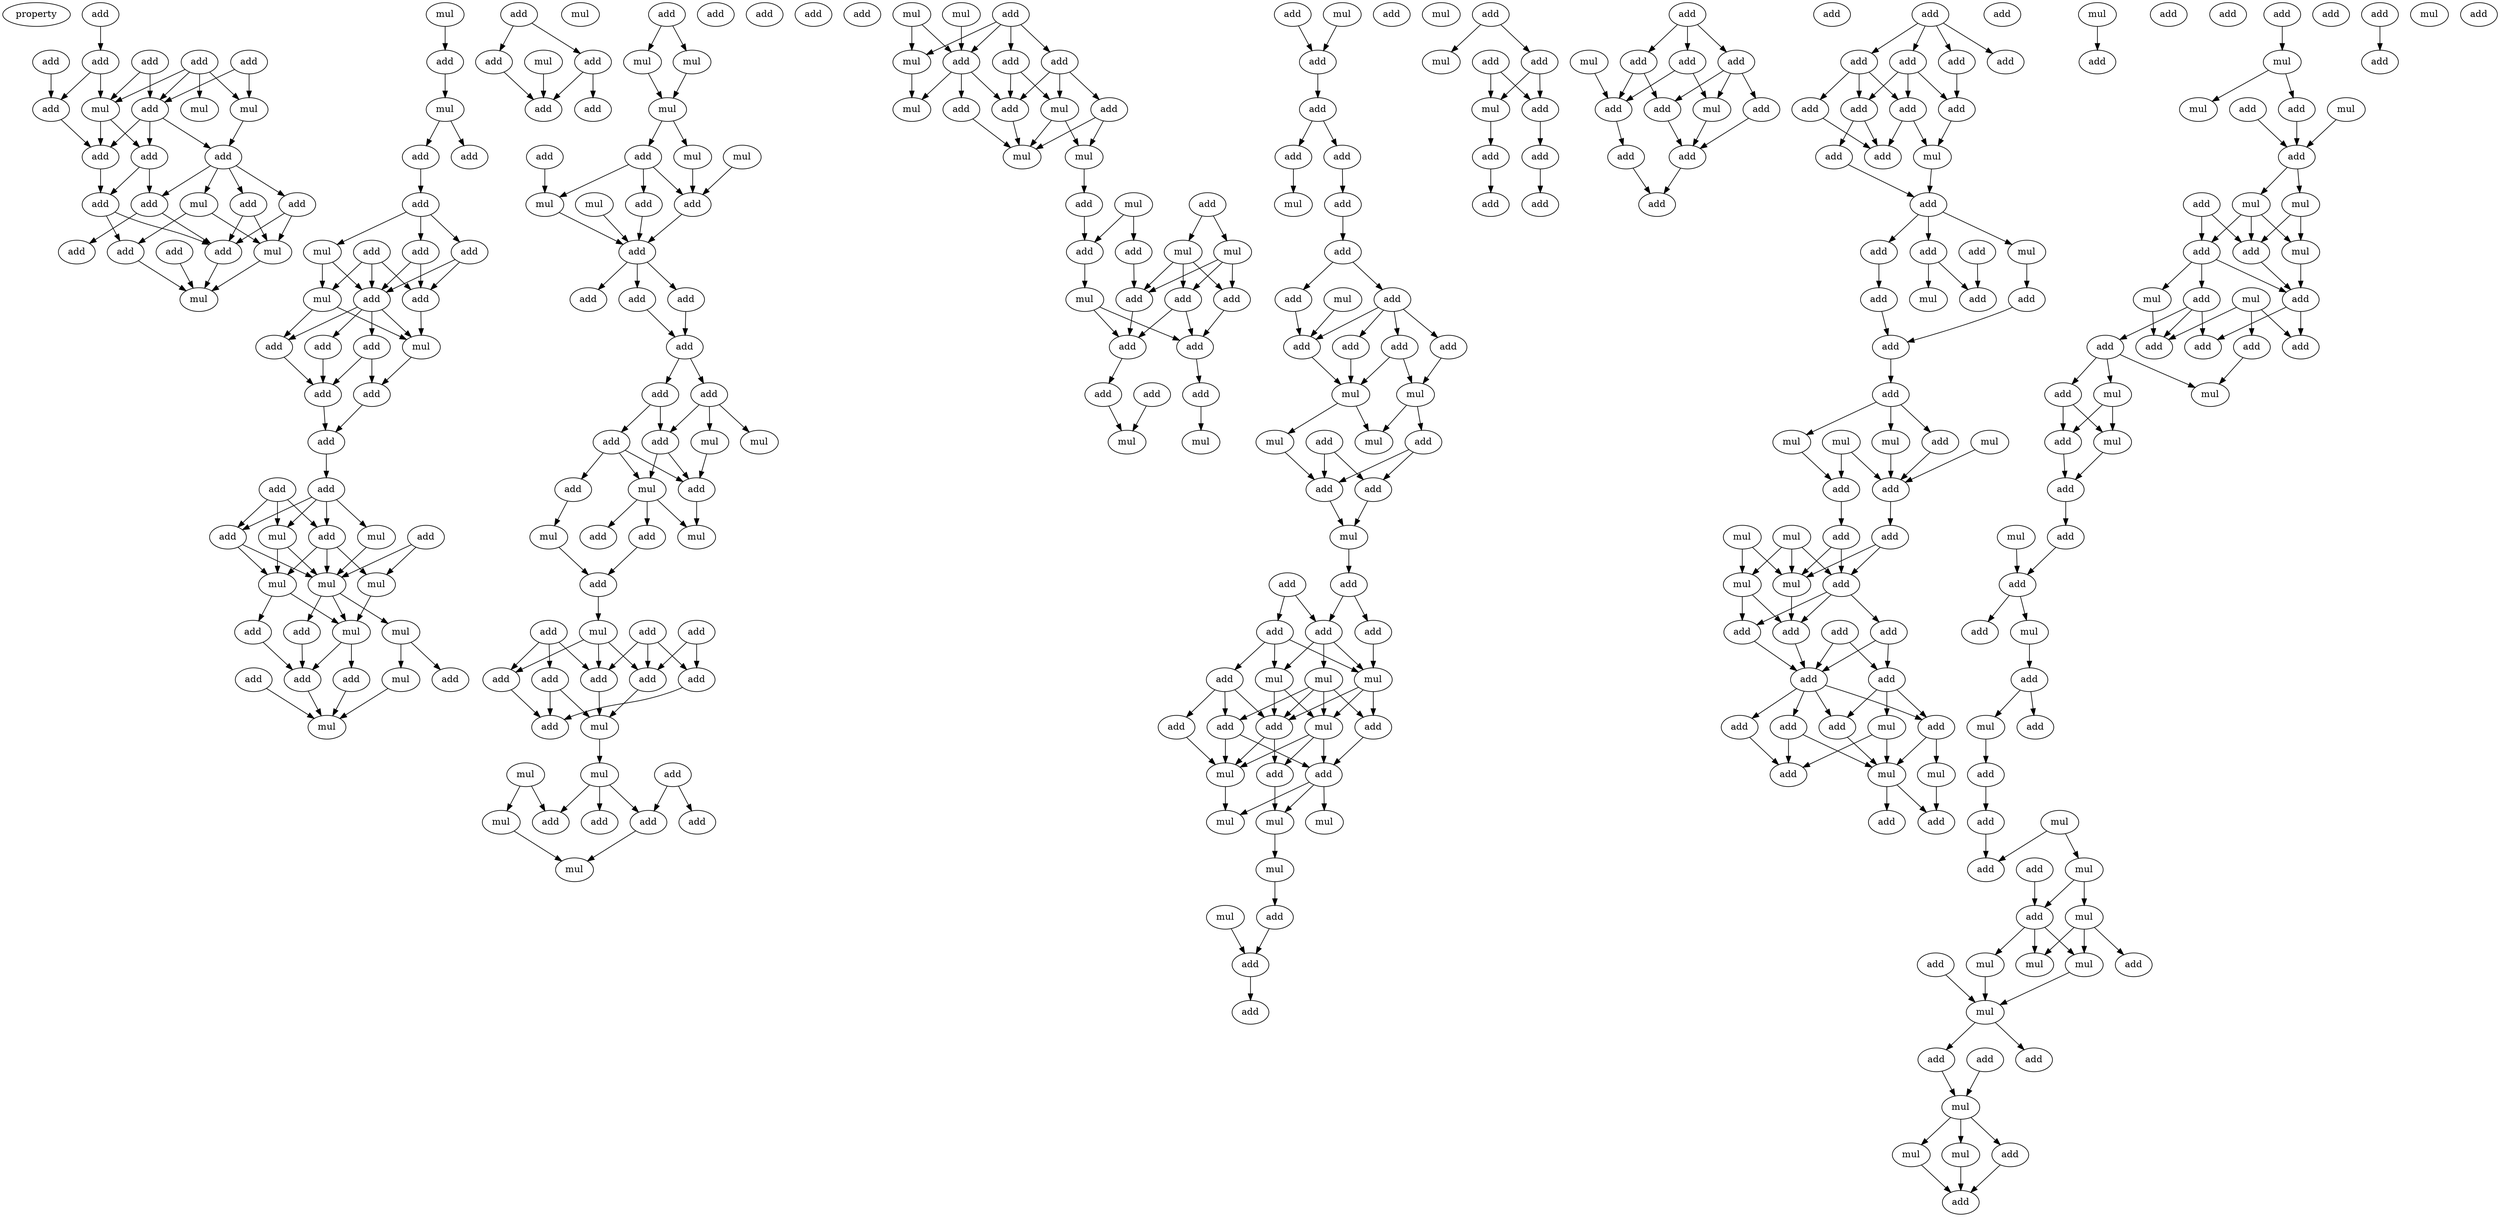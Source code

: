 digraph {
    node [fontcolor=black]
    property [mul=2,lf=1.7]
    0 [ label = add ];
    1 [ label = add ];
    2 [ label = add ];
    3 [ label = add ];
    4 [ label = add ];
    5 [ label = add ];
    6 [ label = mul ];
    7 [ label = add ];
    8 [ label = add ];
    9 [ label = mul ];
    10 [ label = mul ];
    11 [ label = add ];
    12 [ label = add ];
    13 [ label = add ];
    14 [ label = add ];
    15 [ label = mul ];
    16 [ label = add ];
    17 [ label = add ];
    18 [ label = add ];
    19 [ label = add ];
    20 [ label = add ];
    21 [ label = add ];
    22 [ label = add ];
    23 [ label = mul ];
    24 [ label = mul ];
    25 [ label = mul ];
    26 [ label = add ];
    27 [ label = mul ];
    28 [ label = add ];
    29 [ label = add ];
    30 [ label = add ];
    31 [ label = add ];
    32 [ label = add ];
    33 [ label = mul ];
    34 [ label = add ];
    35 [ label = add ];
    36 [ label = mul ];
    37 [ label = add ];
    38 [ label = mul ];
    39 [ label = add ];
    40 [ label = add ];
    41 [ label = add ];
    42 [ label = add ];
    43 [ label = add ];
    44 [ label = add ];
    45 [ label = add ];
    46 [ label = add ];
    47 [ label = add ];
    48 [ label = mul ];
    49 [ label = mul ];
    50 [ label = add ];
    51 [ label = add ];
    52 [ label = mul ];
    53 [ label = mul ];
    54 [ label = mul ];
    55 [ label = mul ];
    56 [ label = mul ];
    57 [ label = add ];
    58 [ label = add ];
    59 [ label = add ];
    60 [ label = mul ];
    61 [ label = add ];
    62 [ label = add ];
    63 [ label = add ];
    64 [ label = mul ];
    65 [ label = add ];
    66 [ label = mul ];
    67 [ label = add ];
    68 [ label = mul ];
    69 [ label = add ];
    70 [ label = add ];
    71 [ label = add ];
    72 [ label = add ];
    73 [ label = mul ];
    74 [ label = mul ];
    75 [ label = mul ];
    76 [ label = add ];
    77 [ label = mul ];
    78 [ label = add ];
    79 [ label = add ];
    80 [ label = mul ];
    81 [ label = add ];
    82 [ label = mul ];
    83 [ label = mul ];
    84 [ label = add ];
    85 [ label = add ];
    86 [ label = add ];
    87 [ label = add ];
    88 [ label = add ];
    89 [ label = add ];
    90 [ label = add ];
    91 [ label = add ];
    92 [ label = add ];
    93 [ label = mul ];
    94 [ label = add ];
    95 [ label = mul ];
    96 [ label = add ];
    97 [ label = mul ];
    98 [ label = add ];
    99 [ label = add ];
    100 [ label = add ];
    101 [ label = mul ];
    102 [ label = add ];
    103 [ label = mul ];
    104 [ label = add ];
    105 [ label = add ];
    106 [ label = add ];
    107 [ label = mul ];
    108 [ label = add ];
    109 [ label = add ];
    110 [ label = add ];
    111 [ label = add ];
    112 [ label = add ];
    113 [ label = add ];
    114 [ label = add ];
    115 [ label = add ];
    116 [ label = add ];
    117 [ label = mul ];
    118 [ label = mul ];
    119 [ label = mul ];
    120 [ label = add ];
    121 [ label = add ];
    122 [ label = add ];
    123 [ label = mul ];
    124 [ label = add ];
    125 [ label = add ];
    126 [ label = mul ];
    127 [ label = mul ];
    128 [ label = mul ];
    129 [ label = add ];
    130 [ label = add ];
    131 [ label = add ];
    132 [ label = add ];
    133 [ label = mul ];
    134 [ label = mul ];
    135 [ label = mul ];
    136 [ label = add ];
    137 [ label = add ];
    138 [ label = add ];
    139 [ label = mul ];
    140 [ label = mul ];
    141 [ label = mul ];
    142 [ label = add ];
    143 [ label = add ];
    144 [ label = add ];
    145 [ label = add ];
    146 [ label = mul ];
    147 [ label = mul ];
    148 [ label = add ];
    149 [ label = mul ];
    150 [ label = add ];
    151 [ label = add ];
    152 [ label = add ];
    153 [ label = add ];
    154 [ label = add ];
    155 [ label = add ];
    156 [ label = add ];
    157 [ label = mul ];
    158 [ label = mul ];
    159 [ label = add ];
    160 [ label = mul ];
    161 [ label = add ];
    162 [ label = add ];
    163 [ label = add ];
    164 [ label = add ];
    165 [ label = mul ];
    166 [ label = add ];
    167 [ label = add ];
    168 [ label = add ];
    169 [ label = add ];
    170 [ label = add ];
    171 [ label = mul ];
    172 [ label = add ];
    173 [ label = add ];
    174 [ label = add ];
    175 [ label = add ];
    176 [ label = mul ];
    177 [ label = mul ];
    178 [ label = mul ];
    179 [ label = mul ];
    180 [ label = add ];
    181 [ label = mul ];
    182 [ label = add ];
    183 [ label = add ];
    184 [ label = add ];
    185 [ label = mul ];
    186 [ label = add ];
    187 [ label = add ];
    188 [ label = add ];
    189 [ label = add ];
    190 [ label = add ];
    191 [ label = add ];
    192 [ label = mul ];
    193 [ label = mul ];
    194 [ label = mul ];
    195 [ label = mul ];
    196 [ label = add ];
    197 [ label = add ];
    198 [ label = add ];
    199 [ label = add ];
    200 [ label = add ];
    201 [ label = add ];
    202 [ label = mul ];
    203 [ label = mul ];
    204 [ label = mul ];
    205 [ label = mul ];
    206 [ label = mul ];
    207 [ label = mul ];
    208 [ label = add ];
    209 [ label = add ];
    210 [ label = add ];
    211 [ label = add ];
    212 [ label = mul ];
    213 [ label = add ];
    214 [ label = add ];
    215 [ label = mul ];
    216 [ label = add ];
    217 [ label = add ];
    218 [ label = add ];
    219 [ label = add ];
    220 [ label = add ];
    221 [ label = add ];
    222 [ label = mul ];
    223 [ label = add ];
    224 [ label = add ];
    225 [ label = add ];
    226 [ label = add ];
    227 [ label = add ];
    228 [ label = add ];
    229 [ label = mul ];
    230 [ label = add ];
    231 [ label = add ];
    232 [ label = add ];
    233 [ label = add ];
    234 [ label = add ];
    235 [ label = add ];
    236 [ label = add ];
    237 [ label = add ];
    238 [ label = add ];
    239 [ label = add ];
    240 [ label = add ];
    241 [ label = add ];
    242 [ label = add ];
    243 [ label = add ];
    244 [ label = add ];
    245 [ label = mul ];
    246 [ label = add ];
    247 [ label = add ];
    248 [ label = add ];
    249 [ label = mul ];
    250 [ label = add ];
    251 [ label = add ];
    252 [ label = mul ];
    253 [ label = add ];
    254 [ label = add ];
    255 [ label = add ];
    256 [ label = add ];
    257 [ label = add ];
    258 [ label = mul ];
    259 [ label = mul ];
    260 [ label = mul ];
    261 [ label = mul ];
    262 [ label = add ];
    263 [ label = add ];
    264 [ label = add ];
    265 [ label = add ];
    266 [ label = mul ];
    267 [ label = add ];
    268 [ label = mul ];
    269 [ label = mul ];
    270 [ label = add ];
    271 [ label = mul ];
    272 [ label = add ];
    273 [ label = add ];
    274 [ label = add ];
    275 [ label = add ];
    276 [ label = add ];
    277 [ label = add ];
    278 [ label = add ];
    279 [ label = add ];
    280 [ label = add ];
    281 [ label = add ];
    282 [ label = mul ];
    283 [ label = mul ];
    284 [ label = add ];
    285 [ label = mul ];
    286 [ label = add ];
    287 [ label = add ];
    288 [ label = mul ];
    289 [ label = add ];
    290 [ label = add ];
    291 [ label = add ];
    292 [ label = add ];
    293 [ label = mul ];
    294 [ label = add ];
    295 [ label = mul ];
    296 [ label = add ];
    297 [ label = mul ];
    298 [ label = add ];
    299 [ label = mul ];
    300 [ label = add ];
    301 [ label = mul ];
    302 [ label = add ];
    303 [ label = mul ];
    304 [ label = add ];
    305 [ label = add ];
    306 [ label = mul ];
    307 [ label = mul ];
    308 [ label = add ];
    309 [ label = add ];
    310 [ label = add ];
    311 [ label = add ];
    312 [ label = add ];
    313 [ label = add ];
    314 [ label = add ];
    315 [ label = mul ];
    316 [ label = mul ];
    317 [ label = mul ];
    318 [ label = add ];
    319 [ label = add ];
    320 [ label = add ];
    321 [ label = mul ];
    322 [ label = add ];
    323 [ label = add ];
    324 [ label = add ];
    325 [ label = mul ];
    326 [ label = add ];
    327 [ label = add ];
    328 [ label = add ];
    329 [ label = mul ];
    330 [ label = add ];
    331 [ label = add ];
    332 [ label = mul ];
    333 [ label = add ];
    334 [ label = mul ];
    335 [ label = add ];
    336 [ label = add ];
    337 [ label = mul ];
    338 [ label = add ];
    339 [ label = add ];
    340 [ label = mul ];
    341 [ label = mul ];
    342 [ label = mul ];
    343 [ label = add ];
    344 [ label = mul ];
    345 [ label = add ];
    346 [ label = add ];
    347 [ label = mul ];
    348 [ label = add ];
    349 [ label = mul ];
    350 [ label = mul ];
    351 [ label = mul ];
    352 [ label = add ];
    353 [ label = add ];
    354 [ label = add ];
    0 -> 4 [ name = 0 ];
    1 -> 6 [ name = 1 ];
    1 -> 8 [ name = 2 ];
    2 -> 8 [ name = 3 ];
    2 -> 9 [ name = 4 ];
    3 -> 7 [ name = 5 ];
    4 -> 7 [ name = 6 ];
    4 -> 9 [ name = 7 ];
    5 -> 6 [ name = 8 ];
    5 -> 8 [ name = 9 ];
    5 -> 9 [ name = 10 ];
    5 -> 10 [ name = 11 ];
    6 -> 12 [ name = 12 ];
    7 -> 13 [ name = 13 ];
    8 -> 11 [ name = 14 ];
    8 -> 12 [ name = 15 ];
    8 -> 13 [ name = 16 ];
    9 -> 11 [ name = 17 ];
    9 -> 13 [ name = 18 ];
    11 -> 14 [ name = 19 ];
    11 -> 18 [ name = 20 ];
    12 -> 15 [ name = 21 ];
    12 -> 16 [ name = 22 ];
    12 -> 17 [ name = 23 ];
    12 -> 18 [ name = 24 ];
    13 -> 14 [ name = 25 ];
    14 -> 21 [ name = 26 ];
    14 -> 22 [ name = 27 ];
    15 -> 22 [ name = 28 ];
    15 -> 23 [ name = 29 ];
    16 -> 21 [ name = 30 ];
    16 -> 23 [ name = 31 ];
    17 -> 21 [ name = 32 ];
    17 -> 23 [ name = 33 ];
    18 -> 19 [ name = 34 ];
    18 -> 21 [ name = 35 ];
    20 -> 24 [ name = 36 ];
    21 -> 24 [ name = 37 ];
    22 -> 24 [ name = 38 ];
    23 -> 24 [ name = 39 ];
    25 -> 26 [ name = 40 ];
    26 -> 27 [ name = 41 ];
    27 -> 28 [ name = 42 ];
    27 -> 29 [ name = 43 ];
    28 -> 30 [ name = 44 ];
    30 -> 31 [ name = 45 ];
    30 -> 33 [ name = 46 ];
    30 -> 34 [ name = 47 ];
    31 -> 35 [ name = 48 ];
    31 -> 37 [ name = 49 ];
    32 -> 35 [ name = 50 ];
    32 -> 36 [ name = 51 ];
    32 -> 37 [ name = 52 ];
    33 -> 35 [ name = 53 ];
    33 -> 36 [ name = 54 ];
    34 -> 35 [ name = 55 ];
    34 -> 37 [ name = 56 ];
    35 -> 38 [ name = 57 ];
    35 -> 39 [ name = 58 ];
    35 -> 40 [ name = 59 ];
    35 -> 41 [ name = 60 ];
    36 -> 38 [ name = 61 ];
    36 -> 39 [ name = 62 ];
    37 -> 38 [ name = 63 ];
    38 -> 43 [ name = 64 ];
    39 -> 42 [ name = 65 ];
    40 -> 42 [ name = 66 ];
    40 -> 43 [ name = 67 ];
    41 -> 42 [ name = 68 ];
    42 -> 44 [ name = 69 ];
    43 -> 44 [ name = 70 ];
    44 -> 45 [ name = 71 ];
    45 -> 48 [ name = 72 ];
    45 -> 49 [ name = 73 ];
    45 -> 50 [ name = 74 ];
    45 -> 51 [ name = 75 ];
    46 -> 49 [ name = 76 ];
    46 -> 50 [ name = 77 ];
    46 -> 51 [ name = 78 ];
    47 -> 53 [ name = 79 ];
    47 -> 54 [ name = 80 ];
    48 -> 53 [ name = 81 ];
    49 -> 52 [ name = 82 ];
    49 -> 53 [ name = 83 ];
    50 -> 52 [ name = 84 ];
    50 -> 53 [ name = 85 ];
    50 -> 54 [ name = 86 ];
    51 -> 52 [ name = 87 ];
    51 -> 53 [ name = 88 ];
    52 -> 56 [ name = 89 ];
    52 -> 57 [ name = 90 ];
    53 -> 55 [ name = 91 ];
    53 -> 56 [ name = 92 ];
    53 -> 58 [ name = 93 ];
    54 -> 56 [ name = 94 ];
    55 -> 60 [ name = 95 ];
    55 -> 61 [ name = 96 ];
    56 -> 62 [ name = 97 ];
    56 -> 63 [ name = 98 ];
    57 -> 63 [ name = 99 ];
    58 -> 63 [ name = 100 ];
    59 -> 64 [ name = 101 ];
    60 -> 64 [ name = 102 ];
    62 -> 64 [ name = 103 ];
    63 -> 64 [ name = 104 ];
    65 -> 67 [ name = 105 ];
    65 -> 69 [ name = 106 ];
    67 -> 71 [ name = 107 ];
    68 -> 71 [ name = 108 ];
    69 -> 70 [ name = 109 ];
    69 -> 71 [ name = 110 ];
    72 -> 73 [ name = 111 ];
    72 -> 74 [ name = 112 ];
    73 -> 75 [ name = 113 ];
    74 -> 75 [ name = 114 ];
    75 -> 77 [ name = 115 ];
    75 -> 78 [ name = 116 ];
    77 -> 84 [ name = 117 ];
    78 -> 81 [ name = 118 ];
    78 -> 83 [ name = 119 ];
    78 -> 84 [ name = 120 ];
    79 -> 83 [ name = 121 ];
    80 -> 84 [ name = 122 ];
    81 -> 85 [ name = 123 ];
    82 -> 85 [ name = 124 ];
    83 -> 85 [ name = 125 ];
    84 -> 85 [ name = 126 ];
    85 -> 86 [ name = 127 ];
    85 -> 87 [ name = 128 ];
    85 -> 88 [ name = 129 ];
    87 -> 89 [ name = 130 ];
    88 -> 89 [ name = 131 ];
    89 -> 90 [ name = 132 ];
    89 -> 91 [ name = 133 ];
    90 -> 92 [ name = 134 ];
    90 -> 93 [ name = 135 ];
    90 -> 95 [ name = 136 ];
    91 -> 92 [ name = 137 ];
    91 -> 96 [ name = 138 ];
    92 -> 97 [ name = 139 ];
    92 -> 99 [ name = 140 ];
    93 -> 99 [ name = 141 ];
    96 -> 97 [ name = 142 ];
    96 -> 98 [ name = 143 ];
    96 -> 99 [ name = 144 ];
    97 -> 102 [ name = 145 ];
    97 -> 103 [ name = 146 ];
    97 -> 104 [ name = 147 ];
    98 -> 101 [ name = 148 ];
    99 -> 103 [ name = 149 ];
    101 -> 105 [ name = 150 ];
    104 -> 105 [ name = 151 ];
    105 -> 107 [ name = 152 ];
    106 -> 112 [ name = 153 ];
    106 -> 113 [ name = 154 ];
    107 -> 111 [ name = 155 ];
    107 -> 112 [ name = 156 ];
    107 -> 115 [ name = 157 ];
    108 -> 112 [ name = 158 ];
    108 -> 113 [ name = 159 ];
    108 -> 115 [ name = 160 ];
    109 -> 111 [ name = 161 ];
    109 -> 114 [ name = 162 ];
    109 -> 115 [ name = 163 ];
    111 -> 116 [ name = 164 ];
    112 -> 117 [ name = 165 ];
    113 -> 116 [ name = 166 ];
    114 -> 116 [ name = 167 ];
    114 -> 117 [ name = 168 ];
    115 -> 117 [ name = 169 ];
    117 -> 118 [ name = 170 ];
    118 -> 121 [ name = 171 ];
    118 -> 122 [ name = 172 ];
    118 -> 125 [ name = 173 ];
    119 -> 121 [ name = 174 ];
    119 -> 123 [ name = 175 ];
    120 -> 122 [ name = 176 ];
    120 -> 124 [ name = 177 ];
    122 -> 126 [ name = 178 ];
    123 -> 126 [ name = 179 ];
    127 -> 130 [ name = 180 ];
    127 -> 133 [ name = 181 ];
    128 -> 130 [ name = 182 ];
    129 -> 130 [ name = 183 ];
    129 -> 131 [ name = 184 ];
    129 -> 132 [ name = 185 ];
    129 -> 133 [ name = 186 ];
    130 -> 134 [ name = 187 ];
    130 -> 137 [ name = 188 ];
    130 -> 138 [ name = 189 ];
    131 -> 135 [ name = 190 ];
    131 -> 138 [ name = 191 ];
    132 -> 135 [ name = 192 ];
    132 -> 136 [ name = 193 ];
    132 -> 138 [ name = 194 ];
    133 -> 134 [ name = 195 ];
    135 -> 139 [ name = 196 ];
    135 -> 140 [ name = 197 ];
    136 -> 139 [ name = 198 ];
    136 -> 140 [ name = 199 ];
    137 -> 140 [ name = 200 ];
    138 -> 140 [ name = 201 ];
    139 -> 143 [ name = 202 ];
    141 -> 144 [ name = 203 ];
    141 -> 145 [ name = 204 ];
    142 -> 146 [ name = 205 ];
    142 -> 147 [ name = 206 ];
    143 -> 144 [ name = 207 ];
    144 -> 149 [ name = 208 ];
    145 -> 150 [ name = 209 ];
    146 -> 148 [ name = 210 ];
    146 -> 150 [ name = 211 ];
    146 -> 151 [ name = 212 ];
    147 -> 148 [ name = 213 ];
    147 -> 150 [ name = 214 ];
    147 -> 151 [ name = 215 ];
    148 -> 152 [ name = 216 ];
    148 -> 153 [ name = 217 ];
    149 -> 152 [ name = 218 ];
    149 -> 153 [ name = 219 ];
    150 -> 152 [ name = 220 ];
    151 -> 153 [ name = 221 ];
    152 -> 155 [ name = 222 ];
    153 -> 156 [ name = 223 ];
    154 -> 157 [ name = 224 ];
    155 -> 157 [ name = 225 ];
    156 -> 158 [ name = 226 ];
    159 -> 161 [ name = 227 ];
    160 -> 161 [ name = 228 ];
    161 -> 162 [ name = 229 ];
    162 -> 163 [ name = 230 ];
    162 -> 164 [ name = 231 ];
    163 -> 165 [ name = 232 ];
    164 -> 167 [ name = 233 ];
    167 -> 168 [ name = 234 ];
    168 -> 169 [ name = 235 ];
    168 -> 170 [ name = 236 ];
    169 -> 172 [ name = 237 ];
    170 -> 172 [ name = 238 ];
    170 -> 173 [ name = 239 ];
    170 -> 174 [ name = 240 ];
    170 -> 175 [ name = 241 ];
    171 -> 172 [ name = 242 ];
    172 -> 176 [ name = 243 ];
    173 -> 177 [ name = 244 ];
    174 -> 176 [ name = 245 ];
    174 -> 177 [ name = 246 ];
    175 -> 176 [ name = 247 ];
    176 -> 178 [ name = 248 ];
    176 -> 181 [ name = 249 ];
    177 -> 180 [ name = 250 ];
    177 -> 181 [ name = 251 ];
    178 -> 184 [ name = 252 ];
    180 -> 183 [ name = 253 ];
    180 -> 184 [ name = 254 ];
    182 -> 183 [ name = 255 ];
    182 -> 184 [ name = 256 ];
    183 -> 185 [ name = 257 ];
    184 -> 185 [ name = 258 ];
    185 -> 186 [ name = 259 ];
    186 -> 188 [ name = 260 ];
    186 -> 190 [ name = 261 ];
    187 -> 189 [ name = 262 ];
    187 -> 190 [ name = 263 ];
    188 -> 194 [ name = 264 ];
    189 -> 191 [ name = 265 ];
    189 -> 192 [ name = 266 ];
    189 -> 194 [ name = 267 ];
    190 -> 192 [ name = 268 ];
    190 -> 193 [ name = 269 ];
    190 -> 194 [ name = 270 ];
    191 -> 196 [ name = 271 ];
    191 -> 197 [ name = 272 ];
    191 -> 198 [ name = 273 ];
    192 -> 195 [ name = 274 ];
    192 -> 196 [ name = 275 ];
    193 -> 195 [ name = 276 ];
    193 -> 196 [ name = 277 ];
    193 -> 197 [ name = 278 ];
    193 -> 199 [ name = 279 ];
    194 -> 195 [ name = 280 ];
    194 -> 196 [ name = 281 ];
    194 -> 199 [ name = 282 ];
    195 -> 200 [ name = 283 ];
    195 -> 201 [ name = 284 ];
    195 -> 202 [ name = 285 ];
    196 -> 200 [ name = 286 ];
    196 -> 202 [ name = 287 ];
    197 -> 201 [ name = 288 ];
    197 -> 202 [ name = 289 ];
    198 -> 202 [ name = 290 ];
    199 -> 201 [ name = 291 ];
    200 -> 203 [ name = 292 ];
    201 -> 203 [ name = 293 ];
    201 -> 204 [ name = 294 ];
    201 -> 205 [ name = 295 ];
    202 -> 204 [ name = 296 ];
    203 -> 206 [ name = 297 ];
    206 -> 208 [ name = 298 ];
    207 -> 209 [ name = 299 ];
    208 -> 209 [ name = 300 ];
    209 -> 210 [ name = 301 ];
    211 -> 212 [ name = 302 ];
    211 -> 214 [ name = 303 ];
    213 -> 215 [ name = 304 ];
    213 -> 216 [ name = 305 ];
    214 -> 215 [ name = 306 ];
    214 -> 216 [ name = 307 ];
    215 -> 218 [ name = 308 ];
    216 -> 217 [ name = 309 ];
    217 -> 219 [ name = 310 ];
    218 -> 220 [ name = 311 ];
    221 -> 223 [ name = 312 ];
    221 -> 224 [ name = 313 ];
    221 -> 225 [ name = 314 ];
    222 -> 228 [ name = 315 ];
    223 -> 228 [ name = 316 ];
    223 -> 229 [ name = 317 ];
    224 -> 226 [ name = 318 ];
    224 -> 227 [ name = 319 ];
    224 -> 229 [ name = 320 ];
    225 -> 226 [ name = 321 ];
    225 -> 228 [ name = 322 ];
    226 -> 231 [ name = 323 ];
    227 -> 231 [ name = 324 ];
    228 -> 230 [ name = 325 ];
    229 -> 231 [ name = 326 ];
    230 -> 232 [ name = 327 ];
    231 -> 232 [ name = 328 ];
    234 -> 235 [ name = 329 ];
    234 -> 236 [ name = 330 ];
    234 -> 237 [ name = 331 ];
    234 -> 238 [ name = 332 ];
    235 -> 239 [ name = 333 ];
    235 -> 241 [ name = 334 ];
    235 -> 242 [ name = 335 ];
    237 -> 239 [ name = 336 ];
    237 -> 240 [ name = 337 ];
    237 -> 242 [ name = 338 ];
    238 -> 240 [ name = 339 ];
    239 -> 244 [ name = 340 ];
    239 -> 245 [ name = 341 ];
    240 -> 245 [ name = 342 ];
    241 -> 244 [ name = 343 ];
    242 -> 243 [ name = 344 ];
    242 -> 244 [ name = 345 ];
    243 -> 246 [ name = 346 ];
    245 -> 246 [ name = 347 ];
    246 -> 247 [ name = 348 ];
    246 -> 249 [ name = 349 ];
    246 -> 250 [ name = 350 ];
    247 -> 252 [ name = 351 ];
    247 -> 253 [ name = 352 ];
    248 -> 253 [ name = 353 ];
    249 -> 254 [ name = 354 ];
    250 -> 255 [ name = 355 ];
    254 -> 256 [ name = 356 ];
    255 -> 256 [ name = 357 ];
    256 -> 257 [ name = 358 ];
    257 -> 258 [ name = 359 ];
    257 -> 259 [ name = 360 ];
    257 -> 262 [ name = 361 ];
    258 -> 264 [ name = 362 ];
    259 -> 263 [ name = 363 ];
    260 -> 263 [ name = 364 ];
    260 -> 264 [ name = 365 ];
    261 -> 263 [ name = 366 ];
    262 -> 263 [ name = 367 ];
    263 -> 267 [ name = 368 ];
    264 -> 265 [ name = 369 ];
    265 -> 270 [ name = 370 ];
    265 -> 271 [ name = 371 ];
    266 -> 269 [ name = 372 ];
    266 -> 270 [ name = 373 ];
    266 -> 271 [ name = 374 ];
    267 -> 270 [ name = 375 ];
    267 -> 271 [ name = 376 ];
    268 -> 269 [ name = 377 ];
    268 -> 271 [ name = 378 ];
    269 -> 272 [ name = 379 ];
    269 -> 273 [ name = 380 ];
    270 -> 272 [ name = 381 ];
    270 -> 273 [ name = 382 ];
    270 -> 274 [ name = 383 ];
    271 -> 273 [ name = 384 ];
    272 -> 276 [ name = 385 ];
    273 -> 276 [ name = 386 ];
    274 -> 276 [ name = 387 ];
    274 -> 277 [ name = 388 ];
    275 -> 276 [ name = 389 ];
    275 -> 277 [ name = 390 ];
    276 -> 278 [ name = 391 ];
    276 -> 279 [ name = 392 ];
    276 -> 280 [ name = 393 ];
    276 -> 281 [ name = 394 ];
    277 -> 278 [ name = 395 ];
    277 -> 279 [ name = 396 ];
    277 -> 282 [ name = 397 ];
    278 -> 283 [ name = 398 ];
    279 -> 283 [ name = 399 ];
    279 -> 285 [ name = 400 ];
    280 -> 283 [ name = 401 ];
    280 -> 284 [ name = 402 ];
    281 -> 284 [ name = 403 ];
    282 -> 283 [ name = 404 ];
    282 -> 284 [ name = 405 ];
    283 -> 286 [ name = 406 ];
    283 -> 287 [ name = 407 ];
    285 -> 287 [ name = 408 ];
    288 -> 291 [ name = 409 ];
    292 -> 293 [ name = 410 ];
    293 -> 295 [ name = 411 ];
    293 -> 296 [ name = 412 ];
    294 -> 298 [ name = 413 ];
    296 -> 298 [ name = 414 ];
    297 -> 298 [ name = 415 ];
    298 -> 299 [ name = 416 ];
    298 -> 301 [ name = 417 ];
    299 -> 302 [ name = 418 ];
    299 -> 303 [ name = 419 ];
    299 -> 304 [ name = 420 ];
    300 -> 302 [ name = 421 ];
    300 -> 304 [ name = 422 ];
    301 -> 303 [ name = 423 ];
    301 -> 304 [ name = 424 ];
    302 -> 305 [ name = 425 ];
    302 -> 307 [ name = 426 ];
    302 -> 308 [ name = 427 ];
    303 -> 308 [ name = 428 ];
    304 -> 308 [ name = 429 ];
    305 -> 310 [ name = 430 ];
    305 -> 311 [ name = 431 ];
    305 -> 313 [ name = 432 ];
    306 -> 309 [ name = 433 ];
    306 -> 312 [ name = 434 ];
    306 -> 313 [ name = 435 ];
    307 -> 313 [ name = 436 ];
    308 -> 309 [ name = 437 ];
    308 -> 311 [ name = 438 ];
    310 -> 314 [ name = 439 ];
    310 -> 315 [ name = 440 ];
    310 -> 316 [ name = 441 ];
    312 -> 316 [ name = 442 ];
    314 -> 317 [ name = 443 ];
    314 -> 318 [ name = 444 ];
    315 -> 317 [ name = 445 ];
    315 -> 318 [ name = 446 ];
    317 -> 319 [ name = 447 ];
    318 -> 319 [ name = 448 ];
    319 -> 322 [ name = 449 ];
    321 -> 323 [ name = 450 ];
    322 -> 323 [ name = 451 ];
    323 -> 324 [ name = 452 ];
    323 -> 325 [ name = 453 ];
    325 -> 327 [ name = 454 ];
    326 -> 328 [ name = 455 ];
    327 -> 329 [ name = 456 ];
    327 -> 330 [ name = 457 ];
    329 -> 331 [ name = 458 ];
    331 -> 333 [ name = 459 ];
    332 -> 334 [ name = 460 ];
    332 -> 335 [ name = 461 ];
    333 -> 335 [ name = 462 ];
    334 -> 337 [ name = 463 ];
    334 -> 338 [ name = 464 ];
    336 -> 338 [ name = 465 ];
    337 -> 340 [ name = 466 ];
    337 -> 342 [ name = 467 ];
    337 -> 343 [ name = 468 ];
    338 -> 340 [ name = 469 ];
    338 -> 341 [ name = 470 ];
    338 -> 342 [ name = 471 ];
    339 -> 344 [ name = 472 ];
    341 -> 344 [ name = 473 ];
    342 -> 344 [ name = 474 ];
    344 -> 345 [ name = 475 ];
    344 -> 346 [ name = 476 ];
    345 -> 349 [ name = 477 ];
    348 -> 349 [ name = 478 ];
    349 -> 350 [ name = 479 ];
    349 -> 351 [ name = 480 ];
    349 -> 352 [ name = 481 ];
    350 -> 353 [ name = 482 ];
    351 -> 353 [ name = 483 ];
    352 -> 353 [ name = 484 ];
}
